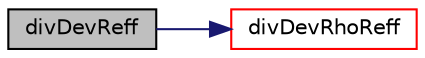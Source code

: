 digraph "divDevReff"
{
  bgcolor="transparent";
  edge [fontname="Helvetica",fontsize="10",labelfontname="Helvetica",labelfontsize="10"];
  node [fontname="Helvetica",fontsize="10",shape=record];
  rankdir="LR";
  Node143 [label="divDevReff",height=0.2,width=0.4,color="black", fillcolor="grey75", style="filled", fontcolor="black"];
  Node143 -> Node144 [color="midnightblue",fontsize="10",style="solid",fontname="Helvetica"];
  Node144 [label="divDevRhoReff",height=0.2,width=0.4,color="red",URL="$classFoam_1_1DATurbulenceModel.html#a0c7033497464f2d4fd1241104e55bc51",tooltip="divDev terms "];
}
